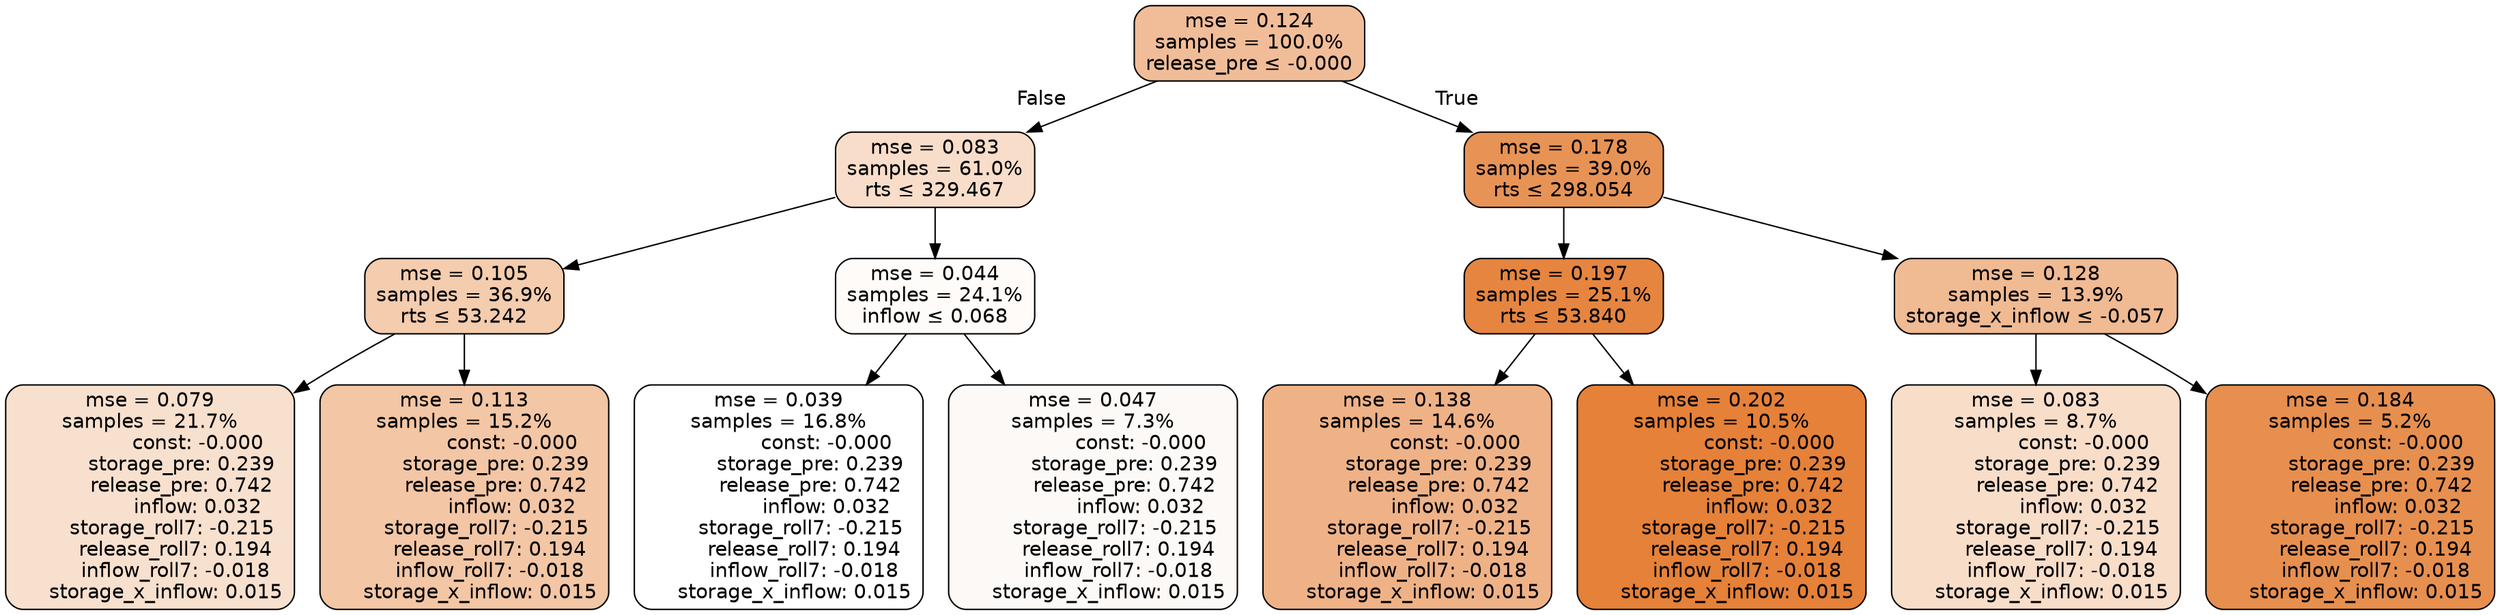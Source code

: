 digraph tree {
node [shape=rectangle, style="filled, rounded", color="black", fontname=helvetica] ;
edge [fontname=helvetica] ;
	"0" [label="mse = 0.124
samples = 100.0%
release_pre &le; -0.000", fillcolor="#f1bd98"]
	"1" [label="mse = 0.083
samples = 61.0%
rts &le; 329.467", fillcolor="#f8ddca"]
	"2" [label="mse = 0.105
samples = 36.9%
rts &le; 53.242", fillcolor="#f4ccae"]
	"3" [label="mse = 0.079
samples = 21.7%
               const: -0.000
          storage_pre: 0.239
          release_pre: 0.742
               inflow: 0.032
       storage_roll7: -0.215
        release_roll7: 0.194
        inflow_roll7: -0.018
     storage_x_inflow: 0.015", fillcolor="#f8e0ce"]
	"4" [label="mse = 0.113
samples = 15.2%
               const: -0.000
          storage_pre: 0.239
          release_pre: 0.742
               inflow: 0.032
       storage_roll7: -0.215
        release_roll7: 0.194
        inflow_roll7: -0.018
     storage_x_inflow: 0.015", fillcolor="#f3c6a5"]
	"5" [label="mse = 0.044
samples = 24.1%
inflow &le; 0.068", fillcolor="#fefbf8"]
	"6" [label="mse = 0.039
samples = 16.8%
               const: -0.000
          storage_pre: 0.239
          release_pre: 0.742
               inflow: 0.032
       storage_roll7: -0.215
        release_roll7: 0.194
        inflow_roll7: -0.018
     storage_x_inflow: 0.015", fillcolor="#ffffff"]
	"7" [label="mse = 0.047
samples = 7.3%
               const: -0.000
          storage_pre: 0.239
          release_pre: 0.742
               inflow: 0.032
       storage_roll7: -0.215
        release_roll7: 0.194
        inflow_roll7: -0.018
     storage_x_inflow: 0.015", fillcolor="#fdf9f6"]
	"8" [label="mse = 0.178
samples = 39.0%
rts &le; 298.054", fillcolor="#e89356"]
	"9" [label="mse = 0.197
samples = 25.1%
rts &le; 53.840", fillcolor="#e58540"]
	"10" [label="mse = 0.138
samples = 14.6%
               const: -0.000
          storage_pre: 0.239
          release_pre: 0.742
               inflow: 0.032
       storage_roll7: -0.215
        release_roll7: 0.194
        inflow_roll7: -0.018
     storage_x_inflow: 0.015", fillcolor="#efb287"]
	"11" [label="mse = 0.202
samples = 10.5%
               const: -0.000
          storage_pre: 0.239
          release_pre: 0.742
               inflow: 0.032
       storage_roll7: -0.215
        release_roll7: 0.194
        inflow_roll7: -0.018
     storage_x_inflow: 0.015", fillcolor="#e58139"]
	"12" [label="mse = 0.128
samples = 13.9%
storage_x_inflow &le; -0.057", fillcolor="#f0ba93"]
	"13" [label="mse = 0.083
samples = 8.7%
               const: -0.000
          storage_pre: 0.239
          release_pre: 0.742
               inflow: 0.032
       storage_roll7: -0.215
        release_roll7: 0.194
        inflow_roll7: -0.018
     storage_x_inflow: 0.015", fillcolor="#f8ddc9"]
	"14" [label="mse = 0.184
samples = 5.2%
               const: -0.000
          storage_pre: 0.239
          release_pre: 0.742
               inflow: 0.032
       storage_roll7: -0.215
        release_roll7: 0.194
        inflow_roll7: -0.018
     storage_x_inflow: 0.015", fillcolor="#e78f4f"]

	"0" -> "1" [labeldistance=2.5, labelangle=45, headlabel="False"]
	"1" -> "2"
	"2" -> "3"
	"2" -> "4"
	"1" -> "5"
	"5" -> "6"
	"5" -> "7"
	"0" -> "8" [labeldistance=2.5, labelangle=-45, headlabel="True"]
	"8" -> "9"
	"9" -> "10"
	"9" -> "11"
	"8" -> "12"
	"12" -> "13"
	"12" -> "14"
}